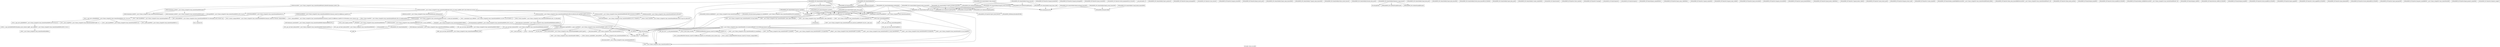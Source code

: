 digraph "Call graph: atom_vec_body.ll" {
	label="Call graph: atom_vec_body.ll";

	Node0x555ae10a4b80 [shape=record,label="{_ZN9LAMMPS_NS11AtomVecBodyC2EPNS_6LAMMPSE}"];
	Node0x555ae10a4b80 -> Node0x555ae10d6320;
	Node0x555ae10a4b80 -> Node0x555ae109cfe0;
	Node0x555ae10a4b80 -> Node0x555ae0ff3ad0;
	Node0x555ae10a4b80 -> Node0x555ae11097e0;
	Node0x555ae10a4b80 -> Node0x555ae10edd50;
	Node0x555ae10a4b80 -> Node0x555ae0fed970;
	Node0x555ae10a4b80 -> Node0x555ae0ff2fe0;
	Node0x555ae1039aa0 [shape=record,label="{_ZN9LAMMPS_NS7AtomVec13unpack_borderEiiPd}"];
	Node0x555ae103d810 [shape=record,label="{_ZN9LAMMPS_NS7AtomVec15unpack_exchangeEPd}"];
	Node0x555ae1041800 [shape=record,label="{_ZN9LAMMPS_NS7AtomVec12pack_restartEiPd}"];
	Node0x555ae1071360 [shape=record,label="{_ZN9LAMMPS_NS7AtomVec14write_improperEP8_IO_FILEiPPii}"];
	Node0x555ae0ff6f00 [shape=record,label="{_ZN9LAMMPS_NS7AtomVec15grow_nmax_bonusEi}"];
	Node0x555ae1001c20 [shape=record,label="{_ZN9LAMMPS_NS5Error3oneERKNSt7__cxx1112basic_stringIcSt11char_traitsIcESaIcEEEiS8_}"];
	Node0x555ae1002760 [shape=record,label="{_ZN9LAMMPS_NS6Memory8sreallocEPvlPKc}"];
	Node0x555ae10071b0 [shape=record,label="{_ZN9LAMMPS_NS11AtomVecBody10copy_bonusEiii}"];
	Node0x555ae10071b0 -> Node0x555ae10a4d10;
	Node0x555ae10071b0 -> Node0x555ae1066220;
	Node0x555ae10071b0 -> Node0x555ae1007dc0;
	Node0x555ae10d6320 [shape=record,label="{_ZN9LAMMPS_NS7AtomVecC2EPNS_6LAMMPSE}"];
	Node0x555ae109cfe0 [shape=record,label="{_ZNSaIcEC1Ev}"];
	Node0x555ae0ff3ad0 [shape=record,label="{_ZNSt7__cxx1112basic_stringIcSt11char_traitsIcESaIcEEC2IS3_EEPKcRKS3_}"];
	Node0x555ae0ff3ad0 -> Node0x555ae10f28a0;
	Node0x555ae0ff3ad0 -> Node0x555ae10f1e20;
	Node0x555ae0ff3ad0 -> Node0x555ae0feb5f0;
	Node0x555ae0ff3ad0 -> Node0x555ae0fec830;
	Node0x555ae0ff3ad0 -> Node0x555ae0fef080;
	Node0x555ae0feb790 [shape=record,label="{__gxx_personality_v0}"];
	Node0x555ae0ff2fe0 [shape=record,label="{_ZNSt6vectorINSt7__cxx1112basic_stringIcSt11char_traitsIcESaIcEEESaIS5_EEaSESt16initializer_listIS5_E}"];
	Node0x555ae0ff2fe0 -> Node0x555ae0fed070;
	Node0x555ae0ff2fe0 -> Node0x555ae0feec90;
	Node0x555ae0ff2fe0 -> Node0x555ae0febba0;
	Node0x555ae10edd50 [shape=record,label="{_ZNSt7__cxx1112basic_stringIcSt11char_traitsIcESaIcEED1Ev}"];
	Node0x555ae0febba0 [shape=record,label="{_ZNSt6vectorINSt7__cxx1112basic_stringIcSt11char_traitsIcESaIcEEESaIS5_EE13_M_assign_auxIPKS5_EEvT_SB_St20forward_iterator_tag}"];
	Node0x555ae0febba0 -> Node0x555ae112e0c0;
	Node0x555ae0febba0 -> Node0x555ae112e170;
	Node0x555ae0febba0 -> Node0x555ae10a2820;
	Node0x555ae0febba0 -> Node0x555ae10a3080;
	Node0x555ae0febba0 -> Node0x555ae10ab700;
	Node0x555ae0febba0 -> Node0x555ae10c4560;
	Node0x555ae0febba0 -> Node0x555ae10c7110;
	Node0x555ae0febba0 -> Node0x555ae10b30b0;
	Node0x555ae0febba0 -> Node0x555ae10b7930;
	Node0x555ae0febba0 -> Node0x555ae10c5eb0;
	Node0x555ae0febba0 -> Node0x555ae10bc6c0;
	Node0x555ae0febba0 -> Node0x555ae10bf010;
	Node0x555ae0fed970 [shape=record,label="{_ZNSaIcED1Ev}"];
	Node0x555ae11097e0 [shape=record,label="{_ZN9LAMMPS_NS7AtomVecD2Ev}"];
	Node0x555ae0fee9f0 [shape=record,label="{_ZN9LAMMPS_NS11AtomVecBodyD2Ev}"];
	Node0x555ae0fee9f0 -> Node0x555ae10a4d10;
	Node0x555ae0fee9f0 -> Node0x555ae1066220;
	Node0x555ae0fee9f0 -> Node0x555ae10451b0;
	Node0x555ae0fee9f0 -> Node0x555ae11097e0;
	Node0x555ae0fee9f0 -> Node0x555ae10a4fb0;
	Node0x555ae10a4d10 [shape=record,label="{_ZN9LAMMPS_NS11MyPoolChunkIiE3putEi}"];
	Node0x555ae10a4fb0 [shape=record,label="{__clang_call_terminate}"];
	Node0x555ae10a4fb0 -> Node0x555ae1071090;
	Node0x555ae10a4fb0 -> Node0x555ae10e63d0;
	Node0x555ae1071090 [shape=record,label="{__cxa_begin_catch}"];
	Node0x555ae10e63d0 [shape=record,label="{_ZSt9terminatev}"];
	Node0x555ae1066220 [shape=record,label="{_ZN9LAMMPS_NS11MyPoolChunkIdE3putEi}"];
	Node0x555ae10451b0 [shape=record,label="{_ZN9LAMMPS_NS6Memory5sfreeEPv}"];
	Node0x555ae0ff6480 [shape=record,label="{_ZN9LAMMPS_NS11AtomVecBodyD0Ev}"];
	Node0x555ae0ff6480 -> Node0x555ae0ff4cc0;
	Node0x555ae0ff4cc0 [shape=record,label="{_ZdlPv}"];
	Node0x555ae107bf00 [shape=record,label="{_ZN9LAMMPS_NS11AtomVecBody12process_argsEiPPc}"];
	Node0x555ae107bf00 -> Node0x555ae109cfe0;
	Node0x555ae107bf00 -> Node0x555ae0ff3ad0;
	Node0x555ae107bf00 -> Node0x555ae0fed970;
	Node0x555ae107bf00 -> Node0x555ae10edd50;
	Node0x555ae107bf00 -> Node0x555ae0fe9b60;
	Node0x555ae107bf00 -> Node0x555ae112d2e0;
	Node0x555ae0fe9b60 [shape=record,label="{_ZN9LAMMPS_NS5Error3allERKNSt7__cxx1112basic_stringIcSt11char_traitsIcESaIcEEEiS8_}"];
	Node0x555ae112d2e0 [shape=record,label="{_ZN9LAMMPS_NS5utils24check_packages_for_styleERKNSt7__cxx1112basic_stringIcSt11char_traitsIcESaIcEEES8_PNS_6LAMMPSE}"];
	Node0x555ae11030b0 [shape=record,label="{_ZN9LAMMPS_NS11AtomVecBody13grow_pointersEv}"];
	Node0x555ae0ffcb50 [shape=record,label="{_ZN9LAMMPS_NS11AtomVecBody10grow_bonusEv}"];
	Node0x555ae0ffcb50 -> Node0x555ae0ff6f00;
	Node0x555ae0ffcb50 -> Node0x555ae109cfe0;
	Node0x555ae0ffcb50 -> Node0x555ae0ff3ad0;
	Node0x555ae0ffcb50 -> Node0x555ae1002760;
	Node0x555ae0ffcb50 -> Node0x555ae0fed970;
	Node0x555ae0ffcb50 -> Node0x555ae1001c20;
	Node0x555ae0ffcb50 -> Node0x555ae10edd50;
	Node0x555ae103d390 [shape=record,label="{_ZN9LAMMPS_NS7AtomVec13pack_exchangeEiPd}"];
	Node0x555ae103fa70 [shape=record,label="{_ZN9LAMMPS_NS7AtomVec12size_restartEv}"];
	Node0x555ae1009180 [shape=record,label="{_ZN9LAMMPS_NS7AtomVec14unpack_restartEPd}"];
	Node0x555ae10f9580 [shape=record,label="{_ZN9LAMMPS_NS7AtomVec16pack_restart_preEi}"];
	Node0x555ae1007dc0 [shape=record,label="{_ZN9LAMMPS_NS11AtomVecBody14copy_bonus_allEii}"];
	Node0x555ae1007dc0 -> Node0x555ae1009270;
	Node0x555ae1009270 [shape=record,label="{llvm.memcpy.p0.p0.i64}"];
	Node0x555ae1009fc0 [shape=record,label="{_ZN9LAMMPS_NS11AtomVecBody11clear_bonusEv}"];
	Node0x555ae1009fc0 -> Node0x555ae10a4d10;
	Node0x555ae1009fc0 -> Node0x555ae1066220;
	Node0x555ae100aa10 [shape=record,label="{_ZN9LAMMPS_NS11AtomVecBody15pack_comm_bonusEiPiPd}"];
	Node0x555ae100c130 [shape=record,label="{_ZN9LAMMPS_NS11AtomVecBody17unpack_comm_bonusEiiPd}"];
	Node0x555ae100d580 [shape=record,label="{_ZN9LAMMPS_NS11AtomVecBody17pack_border_bonusEiPiPd}"];
	Node0x555ae100d580 -> Node0x555ae100d880;
	Node0x555ae100d880 [shape=record,label="{_ZN9LAMMPS_NS4ubufC2ERKi}"];
	Node0x555ae100efe0 [shape=record,label="{_ZN9LAMMPS_NS11AtomVecBody19unpack_border_bonusEiiPd}"];
	Node0x555ae100efe0 -> Node0x555ae1010450;
	Node0x555ae100efe0 -> Node0x555ae0ffcb50;
	Node0x555ae100efe0 -> Node0x555ae112e3d0;
	Node0x555ae100efe0 -> Node0x555ae1011f40;
	Node0x555ae1010450 [shape=record,label="{_ZN9LAMMPS_NS4ubufC2ERKd}"];
	Node0x555ae1011f40 [shape=record,label="{_ZN9LAMMPS_NS11MyPoolChunkIiE3getEiRi}"];
	Node0x555ae112e3d0 [shape=record,label="{_ZN9LAMMPS_NS11MyPoolChunkIdE3getEiRi}"];
	Node0x555ae112e480 [shape=record,label="{_ZN9LAMMPS_NS11AtomVecBody19pack_exchange_bonusEiPd}"];
	Node0x555ae112e480 -> Node0x555ae100d880;
	Node0x555ae112e480 -> Node0x555ae1009270;
	Node0x555ae112cdd0 [shape=record,label="{_ZN9LAMMPS_NS11AtomVecBody21unpack_exchange_bonusEiPd}"];
	Node0x555ae112cdd0 -> Node0x555ae1010450;
	Node0x555ae112cdd0 -> Node0x555ae0ffcb50;
	Node0x555ae112cdd0 -> Node0x555ae1009270;
	Node0x555ae112cdd0 -> Node0x555ae112e3d0;
	Node0x555ae112cdd0 -> Node0x555ae1011f40;
	Node0x555ae10f6520 [shape=record,label="{_ZSt12__niter_baseIPKNSt7__cxx1112basic_stringIcSt11char_traitsIcESaIcEEEET_S8_}"];
	Node0x555ae10f6ff0 [shape=record,label="{_ZSt12__niter_baseIPNSt7__cxx1112basic_stringIcSt11char_traitsIcESaIcEEEET_S7_}"];
	Node0x555ae10fb260 [shape=record,label="{_ZNSt7__cxx1112basic_stringIcSt11char_traitsIcESaIcEEaSERKS4_}"];
	Node0x555ae10e60e0 [shape=record,label="{_ZSt9__advanceIPKNSt7__cxx1112basic_stringIcSt11char_traitsIcESaIcEEElEvRT_T0_St26random_access_iterator_tag}"];
	Node0x555ae10e60e0 -> Node0x555ae10fc400;
	Node0x555ae10fc400 [shape=record,label="{llvm.is.constant.i64}"];
	Node0x555ae0ff7450 [shape=record,label="{_ZSt18uninitialized_copyIPKNSt7__cxx1112basic_stringIcSt11char_traitsIcESaIcEEEPS5_ET0_T_SA_S9_}"];
	Node0x555ae0ff7450 -> Node0x555ae10fd470;
	Node0x555ae10fd470 [shape=record,label="{_ZNSt20__uninitialized_copyILb0EE13__uninit_copyIPKNSt7__cxx1112basic_stringIcSt11char_traitsIcESaIcEEEPS7_EET0_T_SC_SB_}"];
	Node0x555ae10fd470 -> Node0x555ae10fed20;
	Node0x555ae10fd470 -> Node0x555ae1071090;
	Node0x555ae10fd470 -> Node0x555ae10d9430;
	Node0x555ae10fd470 -> Node0x555ae112db80;
	Node0x555ae10fd470 -> Node0x555ae112dc00;
	Node0x555ae10fd470 -> Node0x555ae10d7e90;
	Node0x555ae10fd470 -> Node0x555ae10a4fb0;
	Node0x555ae10fed20 [shape=record,label="{_ZSt10_ConstructINSt7__cxx1112basic_stringIcSt11char_traitsIcESaIcEEEJRKS5_EEvPT_DpOT0_}"];
	Node0x555ae10fed20 -> Node0x555ae1131e50;
	Node0x555ae1131e50 [shape=record,label="{_ZNSt7__cxx1112basic_stringIcSt11char_traitsIcESaIcEEC1ERKS4_}"];
	Node0x555ae10cad90 [shape=record,label="{_ZNKSt16initializer_listINSt7__cxx1112basic_stringIcSt11char_traitsIcESaIcEEEE4sizeEv}"];
	Node0x555ae112d050 [shape=record,label="{_ZN9LAMMPS_NS11AtomVecBody18size_restart_bonusEv}"];
	Node0x555ae112d0d0 [shape=record,label="{_ZN9LAMMPS_NS11AtomVecBody18pack_restart_bonusEiPd}"];
	Node0x555ae112d0d0 -> Node0x555ae100d880;
	Node0x555ae112d0d0 -> Node0x555ae1009270;
	Node0x555ae10126b0 [shape=record,label="{_ZN9LAMMPS_NS11AtomVecBody20unpack_restart_bonusEiPd}"];
	Node0x555ae10126b0 -> Node0x555ae1010450;
	Node0x555ae10126b0 -> Node0x555ae0ffcb50;
	Node0x555ae10126b0 -> Node0x555ae1009270;
	Node0x555ae10126b0 -> Node0x555ae112e3d0;
	Node0x555ae10126b0 -> Node0x555ae1011f40;
	Node0x555ae1013560 [shape=record,label="{_ZN9LAMMPS_NS11AtomVecBody16create_atom_postEi}"];
	Node0x555ae10138e0 [shape=record,label="{_ZN9LAMMPS_NS11AtomVecBody14data_atom_postEi}"];
	Node0x555ae10138e0 -> Node0x555ae109cfe0;
	Node0x555ae10138e0 -> Node0x555ae0ff3ad0;
	Node0x555ae10138e0 -> Node0x555ae0fed970;
	Node0x555ae10138e0 -> Node0x555ae10edd50;
	Node0x555ae10138e0 -> Node0x555ae1001c20;
	Node0x555ae1014c00 [shape=record,label="{_ZN9LAMMPS_NS11AtomVecBody9data_bodyEiiiPiPd}"];
	Node0x555ae1014c00 -> Node0x555ae109cfe0;
	Node0x555ae1014c00 -> Node0x555ae0ff3ad0;
	Node0x555ae1014c00 -> Node0x555ae0ffcb50;
	Node0x555ae1014c00 -> Node0x555ae1001c20;
	Node0x555ae1014c00 -> Node0x555ae10edd50;
	Node0x555ae1014c00 -> Node0x555ae0fed970;
	Node0x555ae1015b90 [shape=record,label="{_ZN9LAMMPS_NS11AtomVecBody18memory_usage_bonusEv}"];
	Node0x555ae1015b90 -> Node0x555ae1015f10;
	Node0x555ae1015b90 -> Node0x555ae1017200;
	Node0x555ae1015b90 -> Node0x555ae10181c0;
	Node0x555ae1015f10 [shape=record,label="{llvm.fmuladd.f64}"];
	Node0x555ae1017200 [shape=record,label="{_ZNK9LAMMPS_NS11MyPoolChunkIiE4sizeEv}"];
	Node0x555ae10181c0 [shape=record,label="{_ZNK9LAMMPS_NS11MyPoolChunkIdE4sizeEv}"];
	Node0x555ae1018c10 [shape=record,label="{_ZN9LAMMPS_NS11AtomVecBody13pack_data_preEi}"];
	Node0x555ae101aae0 [shape=record,label="{_ZN9LAMMPS_NS11AtomVecBody15pack_data_bonusEPdi}"];
	Node0x555ae101b380 [shape=record,label="{_ZN9LAMMPS_NS11AtomVecBody16write_data_bonusEP8_IO_FILEiPdi}"];
	Node0x555ae101bf90 [shape=record,label="{_ZN9LAMMPS_NS11AtomVecBody14pack_data_postEi}"];
	Node0x555ae101d790 [shape=record,label="{_ZN9LAMMPS_NS11AtomVecBody11radius_bodyEiiPiPd}"];
	Node0x555ae101e030 [shape=record,label="{_ZN9LAMMPS_NS11AtomVecBody8set_quatEiPd}"];
	Node0x555ae101e030 -> Node0x555ae109cfe0;
	Node0x555ae101e030 -> Node0x555ae0ff3ad0;
	Node0x555ae101e030 -> Node0x555ae0fed970;
	Node0x555ae101e030 -> Node0x555ae10edd50;
	Node0x555ae101e030 -> Node0x555ae1001c20;
	Node0x555ae101ec40 [shape=record,label="{_ZN9LAMMPS_NS7AtomVec4initEv}"];
	Node0x555ae101f180 [shape=record,label="{_ZN9LAMMPS_NS7AtomVec11force_clearEim}"];
	Node0x555ae1020a60 [shape=record,label="{_ZN9LAMMPS_NS7AtomVec7roundupEl}"];
	Node0x555ae1021300 [shape=record,label="{_ZN9LAMMPS_NS7AtomVec4growEi}"];
	Node0x555ae1023090 [shape=record,label="{_ZN9LAMMPS_NS7AtomVec4copyEiii}"];
	Node0x555ae1025780 [shape=record,label="{_ZN9LAMMPS_NS7AtomVec9pack_commEiPiPdiS1_}"];
	Node0x555ae1027960 [shape=record,label="{_ZN9LAMMPS_NS7AtomVec13pack_comm_velEiPiPdiS1_}"];
	Node0x555ae1029d20 [shape=record,label="{_ZN9LAMMPS_NS7AtomVec11unpack_commEiiPd}"];
	Node0x555ae102e9e0 [shape=record,label="{_ZN9LAMMPS_NS7AtomVec15unpack_comm_velEiiPd}"];
	Node0x555ae10328f0 [shape=record,label="{_ZN9LAMMPS_NS7AtomVec12pack_reverseEiiPd}"];
	Node0x555ae1034c10 [shape=record,label="{_ZN9LAMMPS_NS7AtomVec14unpack_reverseEiPiPd}"];
	Node0x555ae1036f30 [shape=record,label="{_ZN9LAMMPS_NS7AtomVec11pack_borderEiPiPdiS1_}"];
	Node0x555ae1039620 [shape=record,label="{_ZN9LAMMPS_NS7AtomVec15pack_border_velEiPiPdiS1_}"];
	Node0x555ae103b740 [shape=record,label="{_ZN9LAMMPS_NS7AtomVec17unpack_border_velEiiPd}"];
	Node0x555ae10f9b70 [shape=record,label="{_ZNSt11__copy_moveILb0ELb0ESt26random_access_iterator_tagE8__copy_mIPKNSt7__cxx1112basic_stringIcSt11char_traitsIcESaIcEEEPS8_EET0_T_SD_SC_}"];
	Node0x555ae10f9b70 -> Node0x555ae10fb260;
	Node0x555ae1044e00 [shape=record,label="{_ZN9LAMMPS_NS7AtomVec17pack_restart_postEi}"];
	Node0x555ae1046960 [shape=record,label="{_ZN9LAMMPS_NS7AtomVec19unpack_restart_initEi}"];
	Node0x555ae1046fd0 [shape=record,label="{_ZN9LAMMPS_NS7AtomVec11create_atomEiPd}"];
	Node0x555ae10476d0 [shape=record,label="{_ZN9LAMMPS_NS7AtomVec9data_atomEPdiRKSt6vectorINSt7__cxx1112basic_stringIcSt11char_traitsIcESaIcEEESaIS8_EERS8_}"];
	Node0x555ae1047f40 [shape=record,label="{_ZN9LAMMPS_NS7AtomVec15data_atom_bonusEiRKSt6vectorINSt7__cxx1112basic_stringIcSt11char_traitsIcESaIcEEESaIS7_EE}"];
	Node0x555ae1088220 [shape=record,label="{_ZN9LAMMPS_NS7AtomVec15data_bonds_postEiiiii}"];
	Node0x555ae10499b0 [shape=record,label="{_ZN9LAMMPS_NS7AtomVec9pack_dataEPPd}"];
	Node0x555ae104ae70 [shape=record,label="{_ZN9LAMMPS_NS7AtomVec10write_dataEP8_IO_FILEiPPd}"];
	Node0x555ae104bb00 [shape=record,label="{_ZN9LAMMPS_NS7AtomVec8data_velEiRKSt6vectorINSt7__cxx1112basic_stringIcSt11char_traitsIcESaIcEEESaIS7_EE}"];
	Node0x555ae104cda0 [shape=record,label="{_ZN9LAMMPS_NS7AtomVec8pack_velEPPd}"];
	Node0x555ae104f550 [shape=record,label="{_ZN9LAMMPS_NS7AtomVec9write_velEP8_IO_FILEiPPd}"];
	Node0x555ae1051240 [shape=record,label="{_ZN9LAMMPS_NS7AtomVec9pack_bondEPPi}"];
	Node0x555ae105c220 [shape=record,label="{_ZN9LAMMPS_NS7AtomVec10write_bondEP8_IO_FILEiPPii}"];
	Node0x555ae1056060 [shape=record,label="{_ZN9LAMMPS_NS7AtomVec10pack_angleEPPi}"];
	Node0x555ae105bee0 [shape=record,label="{_ZN9LAMMPS_NS7AtomVec11write_angleEP8_IO_FILEiPPii}"];
	Node0x555ae1060090 [shape=record,label="{_ZN9LAMMPS_NS7AtomVec13pack_dihedralEPPi}"];
	Node0x555ae1062c10 [shape=record,label="{_ZN9LAMMPS_NS7AtomVec14write_dihedralEP8_IO_FILEiPPii}"];
	Node0x555ae1066570 [shape=record,label="{_ZN9LAMMPS_NS7AtomVec13pack_improperEPPi}"];
	Node0x555ae1073e90 [shape=record,label="{_ZN9LAMMPS_NS7AtomVec13property_atomERKNSt7__cxx1112basic_stringIcSt11char_traitsIcESaIcEEE}"];
	Node0x555ae10780a0 [shape=record,label="{_ZN9LAMMPS_NS7AtomVec18pack_property_atomEiPdii}"];
	Node0x555ae107c280 [shape=record,label="{_ZN9LAMMPS_NS7AtomVec12memory_usageEv}"];
	Node0x555ae10f28a0 [shape=record,label="{_ZNSt7__cxx1112basic_stringIcSt11char_traitsIcESaIcEE13_M_local_dataEv}"];
	Node0x555ae10f1e20 [shape=record,label="{_ZNSt7__cxx1112basic_stringIcSt11char_traitsIcESaIcEE12_Alloc_hiderC1EPcRKS3_}"];
	Node0x555ae0fec830 [shape=record,label="{_ZNSt7__cxx1112basic_stringIcSt11char_traitsIcESaIcEE12_M_constructIPKcEEvT_S8_}"];
	Node0x555ae0fec830 -> Node0x555ae1083060;
	Node0x555ae0feb5f0 [shape=record,label="{_ZNSt11char_traitsIcE6lengthEPKc}"];
	Node0x555ae0feb5f0 -> Node0x555ae1089a00;
	Node0x555ae0feb5f0 -> Node0x555ae108b940;
	Node0x555ae0fef080 [shape=record,label="{_ZNSt7__cxx1112basic_stringIcSt11char_traitsIcESaIcEE12_Alloc_hiderD2Ev}"];
	Node0x555ae0fef080 -> Node0x555ae10901c0;
	Node0x555ae1083060 [shape=record,label="{_ZNSt7__cxx1112basic_stringIcSt11char_traitsIcESaIcEE16_M_construct_auxIPKcEEvT_S8_St12__false_type}"];
	Node0x555ae1083060 -> Node0x555ae10579b0;
	Node0x555ae10579b0 [shape=record,label="{_ZNSt7__cxx1112basic_stringIcSt11char_traitsIcESaIcEE12_M_constructIPKcEEvT_S8_St20forward_iterator_tag}"];
	Node0x555ae10579b0 -> Node0x555ae1096260;
	Node0x555ae10579b0 -> Node0x555ae109c650;
	Node0x555ae10579b0 -> Node0x555ae109cf70;
	Node0x555ae10579b0 -> Node0x555ae109e030;
	Node0x555ae10579b0 -> Node0x555ae109f130;
	Node0x555ae10579b0 -> Node0x555ae10a2640;
	Node0x555ae10579b0 -> Node0x555ae10a1a70;
	Node0x555ae10579b0 -> Node0x555ae10a1f00;
	Node0x555ae10579b0 -> Node0x555ae1071090;
	Node0x555ae10579b0 -> Node0x555ae112db00;
	Node0x555ae10579b0 -> Node0x555ae112db80;
	Node0x555ae10579b0 -> Node0x555ae112dc00;
	Node0x555ae10579b0 -> Node0x555ae112dc80;
	Node0x555ae10579b0 -> Node0x555ae10a4fb0;
	Node0x555ae1096260 [shape=record,label="{_ZN9__gnu_cxx17__is_null_pointerIKcEEbPT_}"];
	Node0x555ae109c650 [shape=record,label="{_ZSt19__throw_logic_errorPKc}"];
	Node0x555ae109cf70 [shape=record,label="{_ZSt8distanceIPKcENSt15iterator_traitsIT_E15difference_typeES3_S3_}"];
	Node0x555ae109cf70 -> Node0x555ae112dd00;
	Node0x555ae109cf70 -> Node0x555ae112ddb0;
	Node0x555ae109f130 [shape=record,label="{_ZNSt7__cxx1112basic_stringIcSt11char_traitsIcESaIcEE7_M_dataEPc}"];
	Node0x555ae109e030 [shape=record,label="{_ZNSt7__cxx1112basic_stringIcSt11char_traitsIcESaIcEE9_M_createERmm}"];
	Node0x555ae10a2640 [shape=record,label="{_ZNSt7__cxx1112basic_stringIcSt11char_traitsIcESaIcEE11_M_capacityEm}"];
	Node0x555ae10a1f00 [shape=record,label="{_ZNSt7__cxx1112basic_stringIcSt11char_traitsIcESaIcEE13_S_copy_charsEPcPKcS7_}"];
	Node0x555ae10a1a70 [shape=record,label="{_ZNKSt7__cxx1112basic_stringIcSt11char_traitsIcESaIcEE7_M_dataEv}"];
	Node0x555ae112db00 [shape=record,label="{_ZNSt7__cxx1112basic_stringIcSt11char_traitsIcESaIcEE10_M_disposeEv}"];
	Node0x555ae112db80 [shape=record,label="{__cxa_rethrow}"];
	Node0x555ae112dc00 [shape=record,label="{__cxa_end_catch}"];
	Node0x555ae112dc80 [shape=record,label="{_ZNSt7__cxx1112basic_stringIcSt11char_traitsIcESaIcEE13_M_set_lengthEm}"];
	Node0x555ae112ddb0 [shape=record,label="{_ZSt10__distanceIPKcENSt15iterator_traitsIT_E15difference_typeES3_S3_St26random_access_iterator_tag}"];
	Node0x555ae112dd00 [shape=record,label="{_ZSt19__iterator_categoryIPKcENSt15iterator_traitsIT_E17iterator_categoryERKS3_}"];
	Node0x555ae1089a00 [shape=record,label="{_ZN9__gnu_cxx11char_traitsIcE6lengthEPKc}"];
	Node0x555ae1089a00 -> Node0x555ae112dfb0;
	Node0x555ae108b940 [shape=record,label="{strlen}"];
	Node0x555ae112dfb0 [shape=record,label="{_ZN9__gnu_cxx11char_traitsIcE2eqERKcS3_}"];
	Node0x555ae10901c0 [shape=record,label="{_ZNSaIcED2Ev}"];
	Node0x555ae0fed070 [shape=record,label="{_ZNKSt16initializer_listINSt7__cxx1112basic_stringIcSt11char_traitsIcESaIcEEEE5beginEv}"];
	Node0x555ae0feec90 [shape=record,label="{_ZNKSt16initializer_listINSt7__cxx1112basic_stringIcSt11char_traitsIcESaIcEEEE3endEv}"];
	Node0x555ae0feec90 -> Node0x555ae0fed070;
	Node0x555ae0feec90 -> Node0x555ae10cad90;
	Node0x555ae112e0c0 [shape=record,label="{_ZSt8distanceIPKNSt7__cxx1112basic_stringIcSt11char_traitsIcESaIcEEEENSt15iterator_traitsIT_E15difference_typeES9_S9_}"];
	Node0x555ae112e0c0 -> Node0x555ae10deb20;
	Node0x555ae112e0c0 -> Node0x555ae10dbba0;
	Node0x555ae112e170 [shape=record,label="{_ZNKSt6vectorINSt7__cxx1112basic_stringIcSt11char_traitsIcESaIcEEESaIS5_EE8capacityEv}"];
	Node0x555ae10deb20 [shape=record,label="{_ZSt19__iterator_categoryIPKNSt7__cxx1112basic_stringIcSt11char_traitsIcESaIcEEEENSt15iterator_traitsIT_E17iterator_categoryERKS9_}"];
	Node0x555ae10a3080 [shape=record,label="{_ZNSt6vectorINSt7__cxx1112basic_stringIcSt11char_traitsIcESaIcEEESaIS5_EE17_S_check_init_lenEmRKS6_}"];
	Node0x555ae10a3080 -> Node0x555ae10d02a0;
	Node0x555ae10a3080 -> Node0x555ae10d10c0;
	Node0x555ae10a3080 -> Node0x555ae10d2db0;
	Node0x555ae10a3080 -> Node0x555ae10d3c30;
	Node0x555ae10a2820 [shape=record,label="{_ZNSt12_Vector_baseINSt7__cxx1112basic_stringIcSt11char_traitsIcESaIcEEESaIS5_EE19_M_get_Tp_allocatorEv}"];
	Node0x555ae10ab700 [shape=record,label="{_ZNSt6vectorINSt7__cxx1112basic_stringIcSt11char_traitsIcESaIcEEESaIS5_EE20_M_allocate_and_copyIPKS5_EEPS5_mT_SC_}"];
	Node0x555ae10ab700 -> Node0x555ae10d7720;
	Node0x555ae10ab700 -> Node0x555ae10a2820;
	Node0x555ae10ab700 -> Node0x555ae10c4560;
	Node0x555ae10ab700 -> Node0x555ae1071090;
	Node0x555ae10ab700 -> Node0x555ae10b30b0;
	Node0x555ae10ab700 -> Node0x555ae112db80;
	Node0x555ae10ab700 -> Node0x555ae112dc00;
	Node0x555ae10ab700 -> Node0x555ae10d7e90;
	Node0x555ae10ab700 -> Node0x555ae10a4fb0;
	Node0x555ae10c7110 [shape=record,label="{_ZSt8_DestroyIPNSt7__cxx1112basic_stringIcSt11char_traitsIcESaIcEEES5_EvT_S7_RSaIT0_E}"];
	Node0x555ae10c7110 -> Node0x555ae10d9430;
	Node0x555ae10b30b0 [shape=record,label="{_ZNSt12_Vector_baseINSt7__cxx1112basic_stringIcSt11char_traitsIcESaIcEEESaIS5_EE13_M_deallocateEPS5_m}"];
	Node0x555ae10b30b0 -> Node0x555ae10de120;
	Node0x555ae10b7930 [shape=record,label="{_ZNKSt6vectorINSt7__cxx1112basic_stringIcSt11char_traitsIcESaIcEEESaIS5_EE4sizeEv}"];
	Node0x555ae10bc6c0 [shape=record,label="{_ZNSt6vectorINSt7__cxx1112basic_stringIcSt11char_traitsIcESaIcEEESaIS5_EE15_M_erase_at_endEPS5_}"];
	Node0x555ae10bc6c0 -> Node0x555ae10a2820;
	Node0x555ae10bc6c0 -> Node0x555ae10c7110;
	Node0x555ae10bc6c0 -> Node0x555ae10a4fb0;
	Node0x555ae10c5eb0 [shape=record,label="{_ZSt4copyIPKNSt7__cxx1112basic_stringIcSt11char_traitsIcESaIcEEEPS5_ET0_T_SA_S9_}"];
	Node0x555ae10c5eb0 -> Node0x555ae10df500;
	Node0x555ae10c5eb0 -> Node0x555ae10f79c0;
	Node0x555ae10bf010 [shape=record,label="{_ZSt7advanceIPKNSt7__cxx1112basic_stringIcSt11char_traitsIcESaIcEEEmEvRT_T0_}"];
	Node0x555ae10bf010 -> Node0x555ae10deb20;
	Node0x555ae10bf010 -> Node0x555ae10e60e0;
	Node0x555ae10c4560 [shape=record,label="{_ZSt22__uninitialized_copy_aIPKNSt7__cxx1112basic_stringIcSt11char_traitsIcESaIcEEEPS5_S5_ET0_T_SA_S9_RSaIT1_E}"];
	Node0x555ae10c4560 -> Node0x555ae0ff7450;
	Node0x555ae10dbba0 [shape=record,label="{_ZSt10__distanceIPKNSt7__cxx1112basic_stringIcSt11char_traitsIcESaIcEEEENSt15iterator_traitsIT_E15difference_typeES9_S9_St26random_access_iterator_tag}"];
	Node0x555ae10d10c0 [shape=record,label="{_ZNSt6vectorINSt7__cxx1112basic_stringIcSt11char_traitsIcESaIcEEESaIS5_EE11_S_max_sizeERKS6_}"];
	Node0x555ae10d10c0 -> Node0x555ae10e7230;
	Node0x555ae10d10c0 -> Node0x555ae10e86f0;
	Node0x555ae10d10c0 -> Node0x555ae10a4fb0;
	Node0x555ae10d02a0 [shape=record,label="{_ZNSaINSt7__cxx1112basic_stringIcSt11char_traitsIcESaIcEEEEC2ERKS5_}"];
	Node0x555ae10d02a0 -> Node0x555ae10ed640;
	Node0x555ae10d2db0 [shape=record,label="{_ZNSaINSt7__cxx1112basic_stringIcSt11char_traitsIcESaIcEEEED2Ev}"];
	Node0x555ae10d2db0 -> Node0x555ae10ea6b0;
	Node0x555ae10d3c30 [shape=record,label="{_ZSt20__throw_length_errorPKc}"];
	Node0x555ae10e7230 [shape=record,label="{_ZNSt16allocator_traitsISaINSt7__cxx1112basic_stringIcSt11char_traitsIcESaIcEEEEE8max_sizeERKS6_}"];
	Node0x555ae10e7230 -> Node0x555ae10ee110;
	Node0x555ae10e86f0 [shape=record,label="{_ZSt3minImERKT_S2_S2_}"];
	Node0x555ae10ee110 [shape=record,label="{_ZNK9__gnu_cxx13new_allocatorINSt7__cxx1112basic_stringIcSt11char_traitsIcESaIcEEEE8max_sizeEv}"];
	Node0x555ae10ed640 [shape=record,label="{_ZN9__gnu_cxx13new_allocatorINSt7__cxx1112basic_stringIcSt11char_traitsIcESaIcEEEEC2ERKS7_}"];
	Node0x555ae10ea6b0 [shape=record,label="{_ZN9__gnu_cxx13new_allocatorINSt7__cxx1112basic_stringIcSt11char_traitsIcESaIcEEEED2Ev}"];
	Node0x555ae10d7720 [shape=record,label="{_ZNSt12_Vector_baseINSt7__cxx1112basic_stringIcSt11char_traitsIcESaIcEEESaIS5_EE11_M_allocateEm}"];
	Node0x555ae10d7720 -> Node0x555ae10ee920;
	Node0x555ae10d7e90 [shape=record,label="{llvm.trap}"];
	Node0x555ae10ee920 [shape=record,label="{_ZNSt16allocator_traitsISaINSt7__cxx1112basic_stringIcSt11char_traitsIcESaIcEEEEE8allocateERS6_m}"];
	Node0x555ae10ee920 -> Node0x555ae10ef080;
	Node0x555ae10ef080 [shape=record,label="{_ZN9__gnu_cxx13new_allocatorINSt7__cxx1112basic_stringIcSt11char_traitsIcESaIcEEEE8allocateEmPKv}"];
	Node0x555ae10ef080 -> Node0x555ae10ee110;
	Node0x555ae10ef080 -> Node0x555ae10f0a20;
	Node0x555ae10ef080 -> Node0x555ae10f13f0;
	Node0x555ae10f0a20 [shape=record,label="{_ZSt17__throw_bad_allocv}"];
	Node0x555ae10f13f0 [shape=record,label="{_Znwm}"];
	Node0x555ae10d9430 [shape=record,label="{_ZSt8_DestroyIPNSt7__cxx1112basic_stringIcSt11char_traitsIcESaIcEEEEvT_S7_}"];
	Node0x555ae10d9430 -> Node0x555ae10f2290;
	Node0x555ae10f2290 [shape=record,label="{_ZNSt12_Destroy_auxILb0EE9__destroyIPNSt7__cxx1112basic_stringIcSt11char_traitsIcESaIcEEEEEvT_S9_}"];
	Node0x555ae10f2290 -> Node0x555ae10f2aa0;
	Node0x555ae10f2aa0 [shape=record,label="{_ZSt8_DestroyINSt7__cxx1112basic_stringIcSt11char_traitsIcESaIcEEEEvPT_}"];
	Node0x555ae10f2aa0 -> Node0x555ae10edd50;
	Node0x555ae10de120 [shape=record,label="{_ZNSt16allocator_traitsISaINSt7__cxx1112basic_stringIcSt11char_traitsIcESaIcEEEEE10deallocateERS6_PS5_m}"];
	Node0x555ae10de120 -> Node0x555ae10f4480;
	Node0x555ae10f4480 [shape=record,label="{_ZN9__gnu_cxx13new_allocatorINSt7__cxx1112basic_stringIcSt11char_traitsIcESaIcEEEE10deallocateEPS6_m}"];
	Node0x555ae10f4480 -> Node0x555ae0ff4cc0;
	Node0x555ae10f79c0 [shape=record,label="{_ZSt14__copy_move_a2ILb0EPKNSt7__cxx1112basic_stringIcSt11char_traitsIcESaIcEEEPS5_ET1_T0_SA_S9_}"];
	Node0x555ae10f79c0 -> Node0x555ae10f6520;
	Node0x555ae10f79c0 -> Node0x555ae10f9230;
	Node0x555ae10f79c0 -> Node0x555ae10f6ff0;
	Node0x555ae10f79c0 -> Node0x555ae10f8670;
	Node0x555ae10df500 [shape=record,label="{_ZSt12__miter_baseIPKNSt7__cxx1112basic_stringIcSt11char_traitsIcESaIcEEEET_S8_}"];
	Node0x555ae10f9230 [shape=record,label="{_ZSt12__niter_wrapIPNSt7__cxx1112basic_stringIcSt11char_traitsIcESaIcEEEET_RKS7_S7_}"];
	Node0x555ae10f8670 [shape=record,label="{_ZSt13__copy_move_aILb0EPKNSt7__cxx1112basic_stringIcSt11char_traitsIcESaIcEEEPS5_ET1_T0_SA_S9_}"];
	Node0x555ae10f8670 -> Node0x555ae10f9b70;
}
